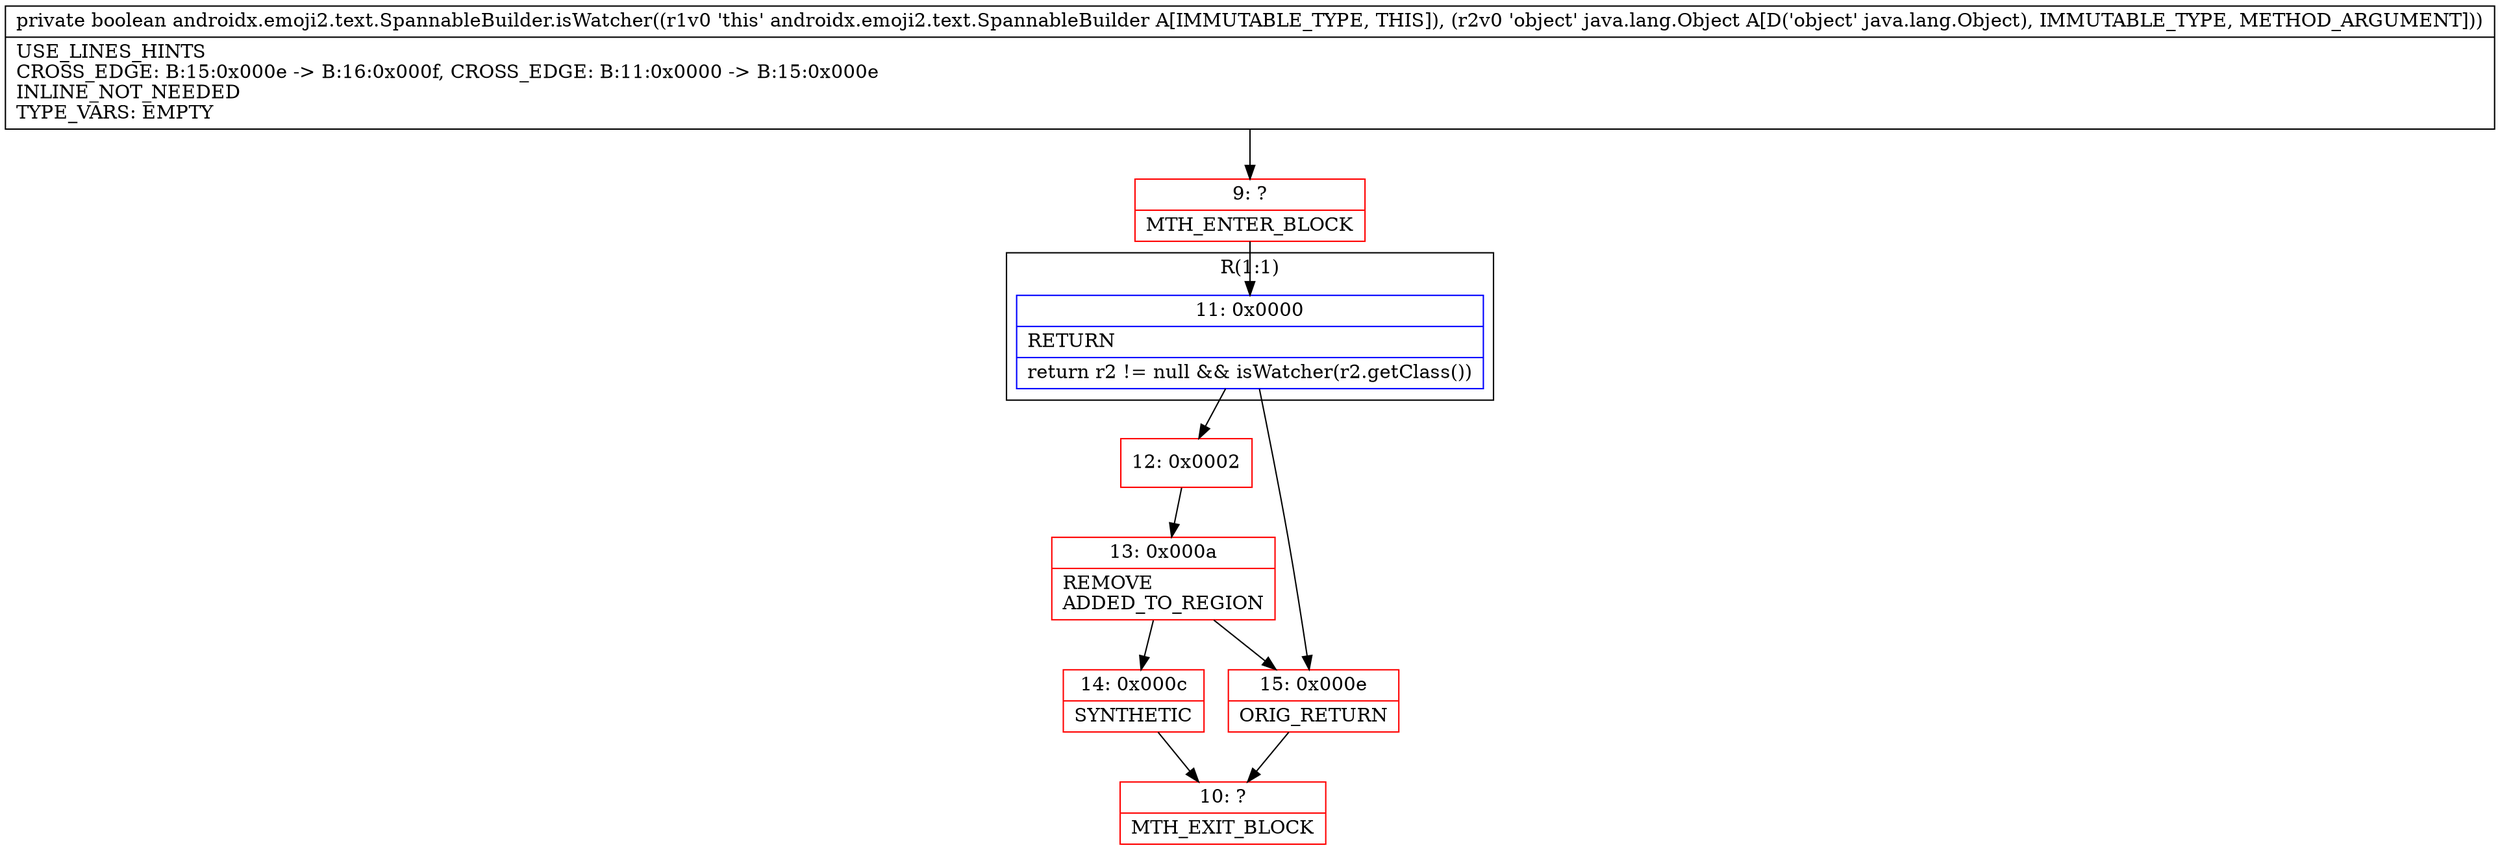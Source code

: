 digraph "CFG forandroidx.emoji2.text.SpannableBuilder.isWatcher(Ljava\/lang\/Object;)Z" {
subgraph cluster_Region_363422500 {
label = "R(1:1)";
node [shape=record,color=blue];
Node_11 [shape=record,label="{11\:\ 0x0000|RETURN\l|return r2 != null && isWatcher(r2.getClass())\l}"];
}
Node_9 [shape=record,color=red,label="{9\:\ ?|MTH_ENTER_BLOCK\l}"];
Node_12 [shape=record,color=red,label="{12\:\ 0x0002}"];
Node_13 [shape=record,color=red,label="{13\:\ 0x000a|REMOVE\lADDED_TO_REGION\l}"];
Node_14 [shape=record,color=red,label="{14\:\ 0x000c|SYNTHETIC\l}"];
Node_10 [shape=record,color=red,label="{10\:\ ?|MTH_EXIT_BLOCK\l}"];
Node_15 [shape=record,color=red,label="{15\:\ 0x000e|ORIG_RETURN\l}"];
MethodNode[shape=record,label="{private boolean androidx.emoji2.text.SpannableBuilder.isWatcher((r1v0 'this' androidx.emoji2.text.SpannableBuilder A[IMMUTABLE_TYPE, THIS]), (r2v0 'object' java.lang.Object A[D('object' java.lang.Object), IMMUTABLE_TYPE, METHOD_ARGUMENT]))  | USE_LINES_HINTS\lCROSS_EDGE: B:15:0x000e \-\> B:16:0x000f, CROSS_EDGE: B:11:0x0000 \-\> B:15:0x000e\lINLINE_NOT_NEEDED\lTYPE_VARS: EMPTY\l}"];
MethodNode -> Node_9;Node_11 -> Node_12;
Node_11 -> Node_15;
Node_9 -> Node_11;
Node_12 -> Node_13;
Node_13 -> Node_14;
Node_13 -> Node_15;
Node_14 -> Node_10;
Node_15 -> Node_10;
}

